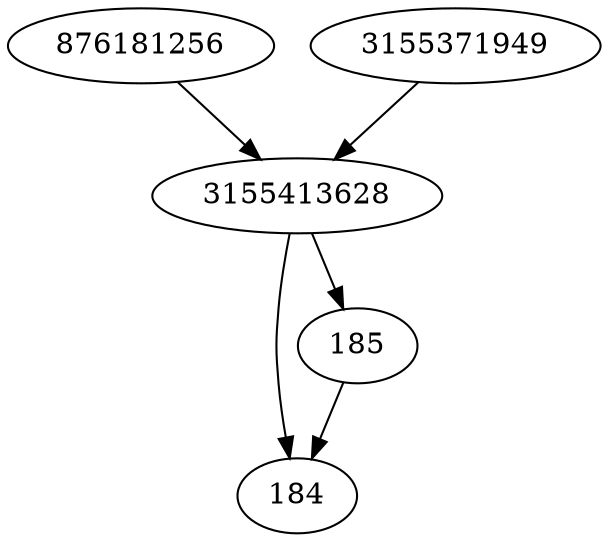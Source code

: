 strict digraph  {
876181256;
3155371949;
184;
185;
3155413628;
876181256 -> 3155413628;
3155371949 -> 3155413628;
185 -> 184;
3155413628 -> 184;
3155413628 -> 185;
}
